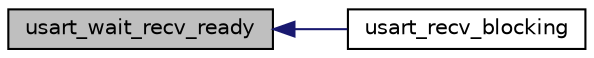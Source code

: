 digraph "usart_wait_recv_ready"
{
  edge [fontname="Helvetica",fontsize="10",labelfontname="Helvetica",labelfontsize="10"];
  node [fontname="Helvetica",fontsize="10",shape=record];
  rankdir="LR";
  Node1 [label="usart_wait_recv_ready",height=0.2,width=0.4,color="black", fillcolor="grey75", style="filled", fontcolor="black"];
  Node1 -> Node2 [dir="back",color="midnightblue",fontsize="10",style="solid",fontname="Helvetica"];
  Node2 [label="usart_recv_blocking",height=0.2,width=0.4,color="black", fillcolor="white", style="filled",URL="$usart_8c.html#a8e0013f2829bfb8687e4a56973d56b57"];
}
